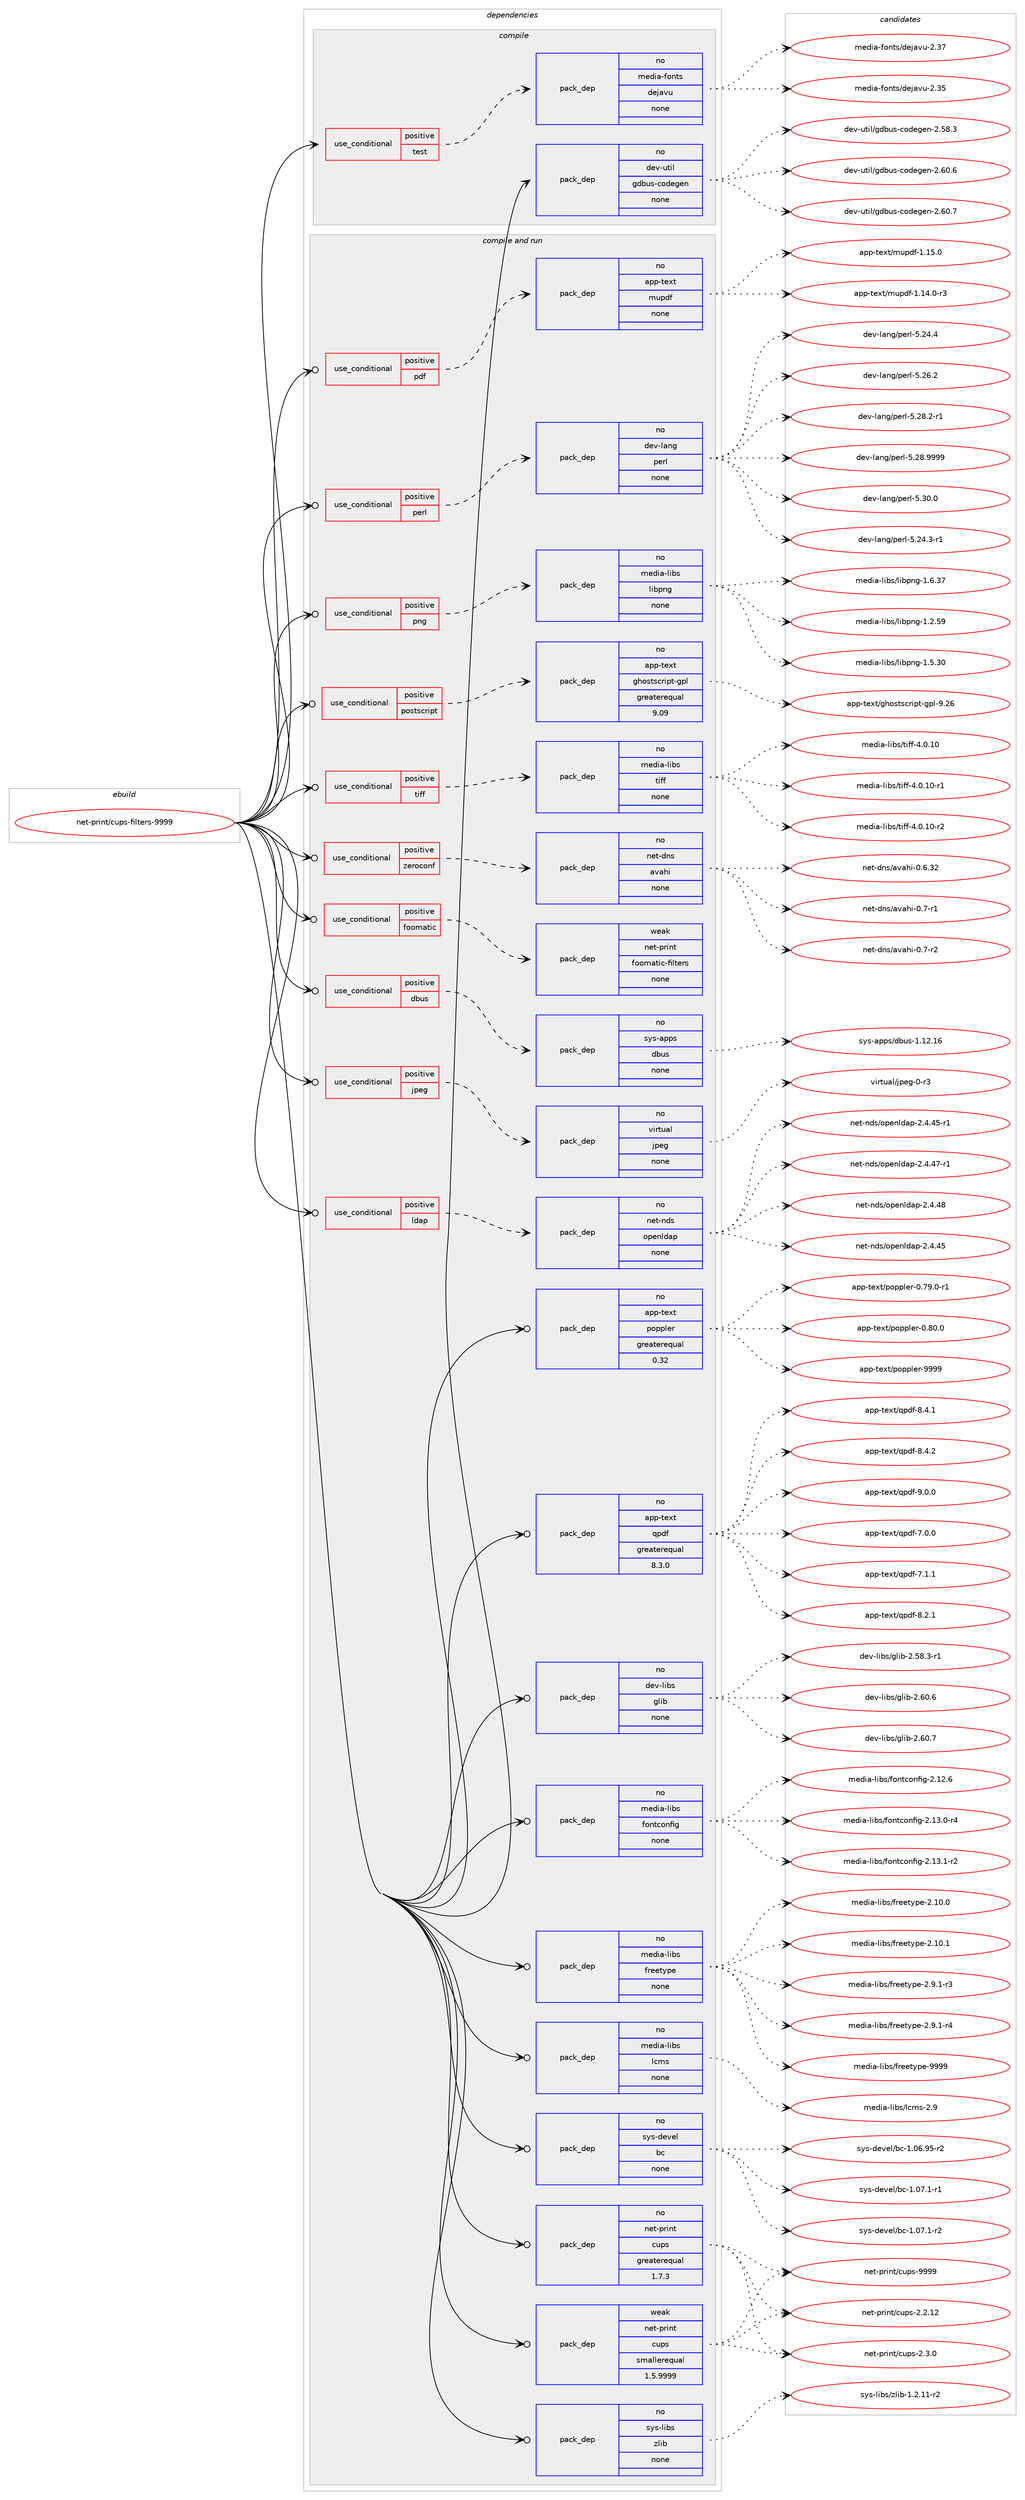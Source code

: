 digraph prolog {

# *************
# Graph options
# *************

newrank=true;
concentrate=true;
compound=true;
graph [rankdir=LR,fontname=Helvetica,fontsize=10,ranksep=1.5];#, ranksep=2.5, nodesep=0.2];
edge  [arrowhead=vee];
node  [fontname=Helvetica,fontsize=10];

# **********
# The ebuild
# **********

subgraph cluster_leftcol {
color=gray;
rank=same;
label=<<i>ebuild</i>>;
id [label="net-print/cups-filters-9999", color=red, width=4, href="../net-print/cups-filters-9999.svg"];
}

# ****************
# The dependencies
# ****************

subgraph cluster_midcol {
color=gray;
label=<<i>dependencies</i>>;
subgraph cluster_compile {
fillcolor="#eeeeee";
style=filled;
label=<<i>compile</i>>;
subgraph cond155 {
dependency714 [label=<<TABLE BORDER="0" CELLBORDER="1" CELLSPACING="0" CELLPADDING="4"><TR><TD ROWSPAN="3" CELLPADDING="10">use_conditional</TD></TR><TR><TD>positive</TD></TR><TR><TD>test</TD></TR></TABLE>>, shape=none, color=red];
subgraph pack553 {
dependency715 [label=<<TABLE BORDER="0" CELLBORDER="1" CELLSPACING="0" CELLPADDING="4" WIDTH="220"><TR><TD ROWSPAN="6" CELLPADDING="30">pack_dep</TD></TR><TR><TD WIDTH="110">no</TD></TR><TR><TD>media-fonts</TD></TR><TR><TD>dejavu</TD></TR><TR><TD>none</TD></TR><TR><TD></TD></TR></TABLE>>, shape=none, color=blue];
}
dependency714:e -> dependency715:w [weight=20,style="dashed",arrowhead="vee"];
}
id:e -> dependency714:w [weight=20,style="solid",arrowhead="vee"];
subgraph pack554 {
dependency716 [label=<<TABLE BORDER="0" CELLBORDER="1" CELLSPACING="0" CELLPADDING="4" WIDTH="220"><TR><TD ROWSPAN="6" CELLPADDING="30">pack_dep</TD></TR><TR><TD WIDTH="110">no</TD></TR><TR><TD>dev-util</TD></TR><TR><TD>gdbus-codegen</TD></TR><TR><TD>none</TD></TR><TR><TD></TD></TR></TABLE>>, shape=none, color=blue];
}
id:e -> dependency716:w [weight=20,style="solid",arrowhead="vee"];
}
subgraph cluster_compileandrun {
fillcolor="#eeeeee";
style=filled;
label=<<i>compile and run</i>>;
subgraph cond156 {
dependency717 [label=<<TABLE BORDER="0" CELLBORDER="1" CELLSPACING="0" CELLPADDING="4"><TR><TD ROWSPAN="3" CELLPADDING="10">use_conditional</TD></TR><TR><TD>positive</TD></TR><TR><TD>dbus</TD></TR></TABLE>>, shape=none, color=red];
subgraph pack555 {
dependency718 [label=<<TABLE BORDER="0" CELLBORDER="1" CELLSPACING="0" CELLPADDING="4" WIDTH="220"><TR><TD ROWSPAN="6" CELLPADDING="30">pack_dep</TD></TR><TR><TD WIDTH="110">no</TD></TR><TR><TD>sys-apps</TD></TR><TR><TD>dbus</TD></TR><TR><TD>none</TD></TR><TR><TD></TD></TR></TABLE>>, shape=none, color=blue];
}
dependency717:e -> dependency718:w [weight=20,style="dashed",arrowhead="vee"];
}
id:e -> dependency717:w [weight=20,style="solid",arrowhead="odotvee"];
subgraph cond157 {
dependency719 [label=<<TABLE BORDER="0" CELLBORDER="1" CELLSPACING="0" CELLPADDING="4"><TR><TD ROWSPAN="3" CELLPADDING="10">use_conditional</TD></TR><TR><TD>positive</TD></TR><TR><TD>foomatic</TD></TR></TABLE>>, shape=none, color=red];
subgraph pack556 {
dependency720 [label=<<TABLE BORDER="0" CELLBORDER="1" CELLSPACING="0" CELLPADDING="4" WIDTH="220"><TR><TD ROWSPAN="6" CELLPADDING="30">pack_dep</TD></TR><TR><TD WIDTH="110">weak</TD></TR><TR><TD>net-print</TD></TR><TR><TD>foomatic-filters</TD></TR><TR><TD>none</TD></TR><TR><TD></TD></TR></TABLE>>, shape=none, color=blue];
}
dependency719:e -> dependency720:w [weight=20,style="dashed",arrowhead="vee"];
}
id:e -> dependency719:w [weight=20,style="solid",arrowhead="odotvee"];
subgraph cond158 {
dependency721 [label=<<TABLE BORDER="0" CELLBORDER="1" CELLSPACING="0" CELLPADDING="4"><TR><TD ROWSPAN="3" CELLPADDING="10">use_conditional</TD></TR><TR><TD>positive</TD></TR><TR><TD>jpeg</TD></TR></TABLE>>, shape=none, color=red];
subgraph pack557 {
dependency722 [label=<<TABLE BORDER="0" CELLBORDER="1" CELLSPACING="0" CELLPADDING="4" WIDTH="220"><TR><TD ROWSPAN="6" CELLPADDING="30">pack_dep</TD></TR><TR><TD WIDTH="110">no</TD></TR><TR><TD>virtual</TD></TR><TR><TD>jpeg</TD></TR><TR><TD>none</TD></TR><TR><TD></TD></TR></TABLE>>, shape=none, color=blue];
}
dependency721:e -> dependency722:w [weight=20,style="dashed",arrowhead="vee"];
}
id:e -> dependency721:w [weight=20,style="solid",arrowhead="odotvee"];
subgraph cond159 {
dependency723 [label=<<TABLE BORDER="0" CELLBORDER="1" CELLSPACING="0" CELLPADDING="4"><TR><TD ROWSPAN="3" CELLPADDING="10">use_conditional</TD></TR><TR><TD>positive</TD></TR><TR><TD>ldap</TD></TR></TABLE>>, shape=none, color=red];
subgraph pack558 {
dependency724 [label=<<TABLE BORDER="0" CELLBORDER="1" CELLSPACING="0" CELLPADDING="4" WIDTH="220"><TR><TD ROWSPAN="6" CELLPADDING="30">pack_dep</TD></TR><TR><TD WIDTH="110">no</TD></TR><TR><TD>net-nds</TD></TR><TR><TD>openldap</TD></TR><TR><TD>none</TD></TR><TR><TD></TD></TR></TABLE>>, shape=none, color=blue];
}
dependency723:e -> dependency724:w [weight=20,style="dashed",arrowhead="vee"];
}
id:e -> dependency723:w [weight=20,style="solid",arrowhead="odotvee"];
subgraph cond160 {
dependency725 [label=<<TABLE BORDER="0" CELLBORDER="1" CELLSPACING="0" CELLPADDING="4"><TR><TD ROWSPAN="3" CELLPADDING="10">use_conditional</TD></TR><TR><TD>positive</TD></TR><TR><TD>pdf</TD></TR></TABLE>>, shape=none, color=red];
subgraph pack559 {
dependency726 [label=<<TABLE BORDER="0" CELLBORDER="1" CELLSPACING="0" CELLPADDING="4" WIDTH="220"><TR><TD ROWSPAN="6" CELLPADDING="30">pack_dep</TD></TR><TR><TD WIDTH="110">no</TD></TR><TR><TD>app-text</TD></TR><TR><TD>mupdf</TD></TR><TR><TD>none</TD></TR><TR><TD></TD></TR></TABLE>>, shape=none, color=blue];
}
dependency725:e -> dependency726:w [weight=20,style="dashed",arrowhead="vee"];
}
id:e -> dependency725:w [weight=20,style="solid",arrowhead="odotvee"];
subgraph cond161 {
dependency727 [label=<<TABLE BORDER="0" CELLBORDER="1" CELLSPACING="0" CELLPADDING="4"><TR><TD ROWSPAN="3" CELLPADDING="10">use_conditional</TD></TR><TR><TD>positive</TD></TR><TR><TD>perl</TD></TR></TABLE>>, shape=none, color=red];
subgraph pack560 {
dependency728 [label=<<TABLE BORDER="0" CELLBORDER="1" CELLSPACING="0" CELLPADDING="4" WIDTH="220"><TR><TD ROWSPAN="6" CELLPADDING="30">pack_dep</TD></TR><TR><TD WIDTH="110">no</TD></TR><TR><TD>dev-lang</TD></TR><TR><TD>perl</TD></TR><TR><TD>none</TD></TR><TR><TD></TD></TR></TABLE>>, shape=none, color=blue];
}
dependency727:e -> dependency728:w [weight=20,style="dashed",arrowhead="vee"];
}
id:e -> dependency727:w [weight=20,style="solid",arrowhead="odotvee"];
subgraph cond162 {
dependency729 [label=<<TABLE BORDER="0" CELLBORDER="1" CELLSPACING="0" CELLPADDING="4"><TR><TD ROWSPAN="3" CELLPADDING="10">use_conditional</TD></TR><TR><TD>positive</TD></TR><TR><TD>png</TD></TR></TABLE>>, shape=none, color=red];
subgraph pack561 {
dependency730 [label=<<TABLE BORDER="0" CELLBORDER="1" CELLSPACING="0" CELLPADDING="4" WIDTH="220"><TR><TD ROWSPAN="6" CELLPADDING="30">pack_dep</TD></TR><TR><TD WIDTH="110">no</TD></TR><TR><TD>media-libs</TD></TR><TR><TD>libpng</TD></TR><TR><TD>none</TD></TR><TR><TD></TD></TR></TABLE>>, shape=none, color=blue];
}
dependency729:e -> dependency730:w [weight=20,style="dashed",arrowhead="vee"];
}
id:e -> dependency729:w [weight=20,style="solid",arrowhead="odotvee"];
subgraph cond163 {
dependency731 [label=<<TABLE BORDER="0" CELLBORDER="1" CELLSPACING="0" CELLPADDING="4"><TR><TD ROWSPAN="3" CELLPADDING="10">use_conditional</TD></TR><TR><TD>positive</TD></TR><TR><TD>postscript</TD></TR></TABLE>>, shape=none, color=red];
subgraph pack562 {
dependency732 [label=<<TABLE BORDER="0" CELLBORDER="1" CELLSPACING="0" CELLPADDING="4" WIDTH="220"><TR><TD ROWSPAN="6" CELLPADDING="30">pack_dep</TD></TR><TR><TD WIDTH="110">no</TD></TR><TR><TD>app-text</TD></TR><TR><TD>ghostscript-gpl</TD></TR><TR><TD>greaterequal</TD></TR><TR><TD>9.09</TD></TR></TABLE>>, shape=none, color=blue];
}
dependency731:e -> dependency732:w [weight=20,style="dashed",arrowhead="vee"];
}
id:e -> dependency731:w [weight=20,style="solid",arrowhead="odotvee"];
subgraph cond164 {
dependency733 [label=<<TABLE BORDER="0" CELLBORDER="1" CELLSPACING="0" CELLPADDING="4"><TR><TD ROWSPAN="3" CELLPADDING="10">use_conditional</TD></TR><TR><TD>positive</TD></TR><TR><TD>tiff</TD></TR></TABLE>>, shape=none, color=red];
subgraph pack563 {
dependency734 [label=<<TABLE BORDER="0" CELLBORDER="1" CELLSPACING="0" CELLPADDING="4" WIDTH="220"><TR><TD ROWSPAN="6" CELLPADDING="30">pack_dep</TD></TR><TR><TD WIDTH="110">no</TD></TR><TR><TD>media-libs</TD></TR><TR><TD>tiff</TD></TR><TR><TD>none</TD></TR><TR><TD></TD></TR></TABLE>>, shape=none, color=blue];
}
dependency733:e -> dependency734:w [weight=20,style="dashed",arrowhead="vee"];
}
id:e -> dependency733:w [weight=20,style="solid",arrowhead="odotvee"];
subgraph cond165 {
dependency735 [label=<<TABLE BORDER="0" CELLBORDER="1" CELLSPACING="0" CELLPADDING="4"><TR><TD ROWSPAN="3" CELLPADDING="10">use_conditional</TD></TR><TR><TD>positive</TD></TR><TR><TD>zeroconf</TD></TR></TABLE>>, shape=none, color=red];
subgraph pack564 {
dependency736 [label=<<TABLE BORDER="0" CELLBORDER="1" CELLSPACING="0" CELLPADDING="4" WIDTH="220"><TR><TD ROWSPAN="6" CELLPADDING="30">pack_dep</TD></TR><TR><TD WIDTH="110">no</TD></TR><TR><TD>net-dns</TD></TR><TR><TD>avahi</TD></TR><TR><TD>none</TD></TR><TR><TD></TD></TR></TABLE>>, shape=none, color=blue];
}
dependency735:e -> dependency736:w [weight=20,style="dashed",arrowhead="vee"];
}
id:e -> dependency735:w [weight=20,style="solid",arrowhead="odotvee"];
subgraph pack565 {
dependency737 [label=<<TABLE BORDER="0" CELLBORDER="1" CELLSPACING="0" CELLPADDING="4" WIDTH="220"><TR><TD ROWSPAN="6" CELLPADDING="30">pack_dep</TD></TR><TR><TD WIDTH="110">no</TD></TR><TR><TD>app-text</TD></TR><TR><TD>poppler</TD></TR><TR><TD>greaterequal</TD></TR><TR><TD>0.32</TD></TR></TABLE>>, shape=none, color=blue];
}
id:e -> dependency737:w [weight=20,style="solid",arrowhead="odotvee"];
subgraph pack566 {
dependency738 [label=<<TABLE BORDER="0" CELLBORDER="1" CELLSPACING="0" CELLPADDING="4" WIDTH="220"><TR><TD ROWSPAN="6" CELLPADDING="30">pack_dep</TD></TR><TR><TD WIDTH="110">no</TD></TR><TR><TD>app-text</TD></TR><TR><TD>qpdf</TD></TR><TR><TD>greaterequal</TD></TR><TR><TD>8.3.0</TD></TR></TABLE>>, shape=none, color=blue];
}
id:e -> dependency738:w [weight=20,style="solid",arrowhead="odotvee"];
subgraph pack567 {
dependency739 [label=<<TABLE BORDER="0" CELLBORDER="1" CELLSPACING="0" CELLPADDING="4" WIDTH="220"><TR><TD ROWSPAN="6" CELLPADDING="30">pack_dep</TD></TR><TR><TD WIDTH="110">no</TD></TR><TR><TD>dev-libs</TD></TR><TR><TD>glib</TD></TR><TR><TD>none</TD></TR><TR><TD></TD></TR></TABLE>>, shape=none, color=blue];
}
id:e -> dependency739:w [weight=20,style="solid",arrowhead="odotvee"];
subgraph pack568 {
dependency740 [label=<<TABLE BORDER="0" CELLBORDER="1" CELLSPACING="0" CELLPADDING="4" WIDTH="220"><TR><TD ROWSPAN="6" CELLPADDING="30">pack_dep</TD></TR><TR><TD WIDTH="110">no</TD></TR><TR><TD>media-libs</TD></TR><TR><TD>fontconfig</TD></TR><TR><TD>none</TD></TR><TR><TD></TD></TR></TABLE>>, shape=none, color=blue];
}
id:e -> dependency740:w [weight=20,style="solid",arrowhead="odotvee"];
subgraph pack569 {
dependency741 [label=<<TABLE BORDER="0" CELLBORDER="1" CELLSPACING="0" CELLPADDING="4" WIDTH="220"><TR><TD ROWSPAN="6" CELLPADDING="30">pack_dep</TD></TR><TR><TD WIDTH="110">no</TD></TR><TR><TD>media-libs</TD></TR><TR><TD>freetype</TD></TR><TR><TD>none</TD></TR><TR><TD></TD></TR></TABLE>>, shape=none, color=blue];
}
id:e -> dependency741:w [weight=20,style="solid",arrowhead="odotvee"];
subgraph pack570 {
dependency742 [label=<<TABLE BORDER="0" CELLBORDER="1" CELLSPACING="0" CELLPADDING="4" WIDTH="220"><TR><TD ROWSPAN="6" CELLPADDING="30">pack_dep</TD></TR><TR><TD WIDTH="110">no</TD></TR><TR><TD>media-libs</TD></TR><TR><TD>lcms</TD></TR><TR><TD>none</TD></TR><TR><TD></TD></TR></TABLE>>, shape=none, color=blue];
}
id:e -> dependency742:w [weight=20,style="solid",arrowhead="odotvee"];
subgraph pack571 {
dependency743 [label=<<TABLE BORDER="0" CELLBORDER="1" CELLSPACING="0" CELLPADDING="4" WIDTH="220"><TR><TD ROWSPAN="6" CELLPADDING="30">pack_dep</TD></TR><TR><TD WIDTH="110">no</TD></TR><TR><TD>net-print</TD></TR><TR><TD>cups</TD></TR><TR><TD>greaterequal</TD></TR><TR><TD>1.7.3</TD></TR></TABLE>>, shape=none, color=blue];
}
id:e -> dependency743:w [weight=20,style="solid",arrowhead="odotvee"];
subgraph pack572 {
dependency744 [label=<<TABLE BORDER="0" CELLBORDER="1" CELLSPACING="0" CELLPADDING="4" WIDTH="220"><TR><TD ROWSPAN="6" CELLPADDING="30">pack_dep</TD></TR><TR><TD WIDTH="110">no</TD></TR><TR><TD>sys-devel</TD></TR><TR><TD>bc</TD></TR><TR><TD>none</TD></TR><TR><TD></TD></TR></TABLE>>, shape=none, color=blue];
}
id:e -> dependency744:w [weight=20,style="solid",arrowhead="odotvee"];
subgraph pack573 {
dependency745 [label=<<TABLE BORDER="0" CELLBORDER="1" CELLSPACING="0" CELLPADDING="4" WIDTH="220"><TR><TD ROWSPAN="6" CELLPADDING="30">pack_dep</TD></TR><TR><TD WIDTH="110">no</TD></TR><TR><TD>sys-libs</TD></TR><TR><TD>zlib</TD></TR><TR><TD>none</TD></TR><TR><TD></TD></TR></TABLE>>, shape=none, color=blue];
}
id:e -> dependency745:w [weight=20,style="solid",arrowhead="odotvee"];
subgraph pack574 {
dependency746 [label=<<TABLE BORDER="0" CELLBORDER="1" CELLSPACING="0" CELLPADDING="4" WIDTH="220"><TR><TD ROWSPAN="6" CELLPADDING="30">pack_dep</TD></TR><TR><TD WIDTH="110">weak</TD></TR><TR><TD>net-print</TD></TR><TR><TD>cups</TD></TR><TR><TD>smallerequal</TD></TR><TR><TD>1.5.9999</TD></TR></TABLE>>, shape=none, color=blue];
}
id:e -> dependency746:w [weight=20,style="solid",arrowhead="odotvee"];
}
subgraph cluster_run {
fillcolor="#eeeeee";
style=filled;
label=<<i>run</i>>;
}
}

# **************
# The candidates
# **************

subgraph cluster_choices {
rank=same;
color=gray;
label=<<i>candidates</i>>;

subgraph choice553 {
color=black;
nodesep=1;
choice109101100105974510211111011611547100101106971181174550465153 [label="media-fonts/dejavu-2.35", color=red, width=4,href="../media-fonts/dejavu-2.35.svg"];
choice109101100105974510211111011611547100101106971181174550465155 [label="media-fonts/dejavu-2.37", color=red, width=4,href="../media-fonts/dejavu-2.37.svg"];
dependency715:e -> choice109101100105974510211111011611547100101106971181174550465153:w [style=dotted,weight="100"];
dependency715:e -> choice109101100105974510211111011611547100101106971181174550465155:w [style=dotted,weight="100"];
}
subgraph choice554 {
color=black;
nodesep=1;
choice100101118451171161051084710310098117115459911110010110310111045504653564651 [label="dev-util/gdbus-codegen-2.58.3", color=red, width=4,href="../dev-util/gdbus-codegen-2.58.3.svg"];
choice100101118451171161051084710310098117115459911110010110310111045504654484654 [label="dev-util/gdbus-codegen-2.60.6", color=red, width=4,href="../dev-util/gdbus-codegen-2.60.6.svg"];
choice100101118451171161051084710310098117115459911110010110310111045504654484655 [label="dev-util/gdbus-codegen-2.60.7", color=red, width=4,href="../dev-util/gdbus-codegen-2.60.7.svg"];
dependency716:e -> choice100101118451171161051084710310098117115459911110010110310111045504653564651:w [style=dotted,weight="100"];
dependency716:e -> choice100101118451171161051084710310098117115459911110010110310111045504654484654:w [style=dotted,weight="100"];
dependency716:e -> choice100101118451171161051084710310098117115459911110010110310111045504654484655:w [style=dotted,weight="100"];
}
subgraph choice555 {
color=black;
nodesep=1;
choice115121115459711211211547100981171154549464950464954 [label="sys-apps/dbus-1.12.16", color=red, width=4,href="../sys-apps/dbus-1.12.16.svg"];
dependency718:e -> choice115121115459711211211547100981171154549464950464954:w [style=dotted,weight="100"];
}
subgraph choice556 {
color=black;
nodesep=1;
}
subgraph choice557 {
color=black;
nodesep=1;
choice118105114116117971084710611210110345484511451 [label="virtual/jpeg-0-r3", color=red, width=4,href="../virtual/jpeg-0-r3.svg"];
dependency722:e -> choice118105114116117971084710611210110345484511451:w [style=dotted,weight="100"];
}
subgraph choice558 {
color=black;
nodesep=1;
choice11010111645110100115471111121011101081009711245504652465253 [label="net-nds/openldap-2.4.45", color=red, width=4,href="../net-nds/openldap-2.4.45.svg"];
choice110101116451101001154711111210111010810097112455046524652534511449 [label="net-nds/openldap-2.4.45-r1", color=red, width=4,href="../net-nds/openldap-2.4.45-r1.svg"];
choice110101116451101001154711111210111010810097112455046524652554511449 [label="net-nds/openldap-2.4.47-r1", color=red, width=4,href="../net-nds/openldap-2.4.47-r1.svg"];
choice11010111645110100115471111121011101081009711245504652465256 [label="net-nds/openldap-2.4.48", color=red, width=4,href="../net-nds/openldap-2.4.48.svg"];
dependency724:e -> choice11010111645110100115471111121011101081009711245504652465253:w [style=dotted,weight="100"];
dependency724:e -> choice110101116451101001154711111210111010810097112455046524652534511449:w [style=dotted,weight="100"];
dependency724:e -> choice110101116451101001154711111210111010810097112455046524652554511449:w [style=dotted,weight="100"];
dependency724:e -> choice11010111645110100115471111121011101081009711245504652465256:w [style=dotted,weight="100"];
}
subgraph choice559 {
color=black;
nodesep=1;
choice971121124511610112011647109117112100102454946495246484511451 [label="app-text/mupdf-1.14.0-r3", color=red, width=4,href="../app-text/mupdf-1.14.0-r3.svg"];
choice97112112451161011201164710911711210010245494649534648 [label="app-text/mupdf-1.15.0", color=red, width=4,href="../app-text/mupdf-1.15.0.svg"];
dependency726:e -> choice971121124511610112011647109117112100102454946495246484511451:w [style=dotted,weight="100"];
dependency726:e -> choice97112112451161011201164710911711210010245494649534648:w [style=dotted,weight="100"];
}
subgraph choice560 {
color=black;
nodesep=1;
choice100101118451089711010347112101114108455346505246514511449 [label="dev-lang/perl-5.24.3-r1", color=red, width=4,href="../dev-lang/perl-5.24.3-r1.svg"];
choice10010111845108971101034711210111410845534650524652 [label="dev-lang/perl-5.24.4", color=red, width=4,href="../dev-lang/perl-5.24.4.svg"];
choice10010111845108971101034711210111410845534650544650 [label="dev-lang/perl-5.26.2", color=red, width=4,href="../dev-lang/perl-5.26.2.svg"];
choice100101118451089711010347112101114108455346505646504511449 [label="dev-lang/perl-5.28.2-r1", color=red, width=4,href="../dev-lang/perl-5.28.2-r1.svg"];
choice10010111845108971101034711210111410845534650564657575757 [label="dev-lang/perl-5.28.9999", color=red, width=4,href="../dev-lang/perl-5.28.9999.svg"];
choice10010111845108971101034711210111410845534651484648 [label="dev-lang/perl-5.30.0", color=red, width=4,href="../dev-lang/perl-5.30.0.svg"];
dependency728:e -> choice100101118451089711010347112101114108455346505246514511449:w [style=dotted,weight="100"];
dependency728:e -> choice10010111845108971101034711210111410845534650524652:w [style=dotted,weight="100"];
dependency728:e -> choice10010111845108971101034711210111410845534650544650:w [style=dotted,weight="100"];
dependency728:e -> choice100101118451089711010347112101114108455346505646504511449:w [style=dotted,weight="100"];
dependency728:e -> choice10010111845108971101034711210111410845534650564657575757:w [style=dotted,weight="100"];
dependency728:e -> choice10010111845108971101034711210111410845534651484648:w [style=dotted,weight="100"];
}
subgraph choice561 {
color=black;
nodesep=1;
choice109101100105974510810598115471081059811211010345494650465357 [label="media-libs/libpng-1.2.59", color=red, width=4,href="../media-libs/libpng-1.2.59.svg"];
choice109101100105974510810598115471081059811211010345494653465148 [label="media-libs/libpng-1.5.30", color=red, width=4,href="../media-libs/libpng-1.5.30.svg"];
choice109101100105974510810598115471081059811211010345494654465155 [label="media-libs/libpng-1.6.37", color=red, width=4,href="../media-libs/libpng-1.6.37.svg"];
dependency730:e -> choice109101100105974510810598115471081059811211010345494650465357:w [style=dotted,weight="100"];
dependency730:e -> choice109101100105974510810598115471081059811211010345494653465148:w [style=dotted,weight="100"];
dependency730:e -> choice109101100105974510810598115471081059811211010345494654465155:w [style=dotted,weight="100"];
}
subgraph choice562 {
color=black;
nodesep=1;
choice97112112451161011201164710310411111511611599114105112116451031121084557465054 [label="app-text/ghostscript-gpl-9.26", color=red, width=4,href="../app-text/ghostscript-gpl-9.26.svg"];
dependency732:e -> choice97112112451161011201164710310411111511611599114105112116451031121084557465054:w [style=dotted,weight="100"];
}
subgraph choice563 {
color=black;
nodesep=1;
choice1091011001059745108105981154711610510210245524648464948 [label="media-libs/tiff-4.0.10", color=red, width=4,href="../media-libs/tiff-4.0.10.svg"];
choice10910110010597451081059811547116105102102455246484649484511449 [label="media-libs/tiff-4.0.10-r1", color=red, width=4,href="../media-libs/tiff-4.0.10-r1.svg"];
choice10910110010597451081059811547116105102102455246484649484511450 [label="media-libs/tiff-4.0.10-r2", color=red, width=4,href="../media-libs/tiff-4.0.10-r2.svg"];
dependency734:e -> choice1091011001059745108105981154711610510210245524648464948:w [style=dotted,weight="100"];
dependency734:e -> choice10910110010597451081059811547116105102102455246484649484511449:w [style=dotted,weight="100"];
dependency734:e -> choice10910110010597451081059811547116105102102455246484649484511450:w [style=dotted,weight="100"];
}
subgraph choice564 {
color=black;
nodesep=1;
choice1101011164510011011547971189710410545484654465150 [label="net-dns/avahi-0.6.32", color=red, width=4,href="../net-dns/avahi-0.6.32.svg"];
choice11010111645100110115479711897104105454846554511449 [label="net-dns/avahi-0.7-r1", color=red, width=4,href="../net-dns/avahi-0.7-r1.svg"];
choice11010111645100110115479711897104105454846554511450 [label="net-dns/avahi-0.7-r2", color=red, width=4,href="../net-dns/avahi-0.7-r2.svg"];
dependency736:e -> choice1101011164510011011547971189710410545484654465150:w [style=dotted,weight="100"];
dependency736:e -> choice11010111645100110115479711897104105454846554511449:w [style=dotted,weight="100"];
dependency736:e -> choice11010111645100110115479711897104105454846554511450:w [style=dotted,weight="100"];
}
subgraph choice565 {
color=black;
nodesep=1;
choice971121124511610112011647112111112112108101114454846555746484511449 [label="app-text/poppler-0.79.0-r1", color=red, width=4,href="../app-text/poppler-0.79.0-r1.svg"];
choice97112112451161011201164711211111211210810111445484656484648 [label="app-text/poppler-0.80.0", color=red, width=4,href="../app-text/poppler-0.80.0.svg"];
choice9711211245116101120116471121111121121081011144557575757 [label="app-text/poppler-9999", color=red, width=4,href="../app-text/poppler-9999.svg"];
dependency737:e -> choice971121124511610112011647112111112112108101114454846555746484511449:w [style=dotted,weight="100"];
dependency737:e -> choice97112112451161011201164711211111211210810111445484656484648:w [style=dotted,weight="100"];
dependency737:e -> choice9711211245116101120116471121111121121081011144557575757:w [style=dotted,weight="100"];
}
subgraph choice566 {
color=black;
nodesep=1;
choice971121124511610112011647113112100102455546484648 [label="app-text/qpdf-7.0.0", color=red, width=4,href="../app-text/qpdf-7.0.0.svg"];
choice971121124511610112011647113112100102455546494649 [label="app-text/qpdf-7.1.1", color=red, width=4,href="../app-text/qpdf-7.1.1.svg"];
choice971121124511610112011647113112100102455646504649 [label="app-text/qpdf-8.2.1", color=red, width=4,href="../app-text/qpdf-8.2.1.svg"];
choice971121124511610112011647113112100102455646524649 [label="app-text/qpdf-8.4.1", color=red, width=4,href="../app-text/qpdf-8.4.1.svg"];
choice971121124511610112011647113112100102455646524650 [label="app-text/qpdf-8.4.2", color=red, width=4,href="../app-text/qpdf-8.4.2.svg"];
choice971121124511610112011647113112100102455746484648 [label="app-text/qpdf-9.0.0", color=red, width=4,href="../app-text/qpdf-9.0.0.svg"];
dependency738:e -> choice971121124511610112011647113112100102455546484648:w [style=dotted,weight="100"];
dependency738:e -> choice971121124511610112011647113112100102455546494649:w [style=dotted,weight="100"];
dependency738:e -> choice971121124511610112011647113112100102455646504649:w [style=dotted,weight="100"];
dependency738:e -> choice971121124511610112011647113112100102455646524649:w [style=dotted,weight="100"];
dependency738:e -> choice971121124511610112011647113112100102455646524650:w [style=dotted,weight="100"];
dependency738:e -> choice971121124511610112011647113112100102455746484648:w [style=dotted,weight="100"];
}
subgraph choice567 {
color=black;
nodesep=1;
choice10010111845108105981154710310810598455046535646514511449 [label="dev-libs/glib-2.58.3-r1", color=red, width=4,href="../dev-libs/glib-2.58.3-r1.svg"];
choice1001011184510810598115471031081059845504654484654 [label="dev-libs/glib-2.60.6", color=red, width=4,href="../dev-libs/glib-2.60.6.svg"];
choice1001011184510810598115471031081059845504654484655 [label="dev-libs/glib-2.60.7", color=red, width=4,href="../dev-libs/glib-2.60.7.svg"];
dependency739:e -> choice10010111845108105981154710310810598455046535646514511449:w [style=dotted,weight="100"];
dependency739:e -> choice1001011184510810598115471031081059845504654484654:w [style=dotted,weight="100"];
dependency739:e -> choice1001011184510810598115471031081059845504654484655:w [style=dotted,weight="100"];
}
subgraph choice568 {
color=black;
nodesep=1;
choice109101100105974510810598115471021111101169911111010210510345504649504654 [label="media-libs/fontconfig-2.12.6", color=red, width=4,href="../media-libs/fontconfig-2.12.6.svg"];
choice1091011001059745108105981154710211111011699111110102105103455046495146484511452 [label="media-libs/fontconfig-2.13.0-r4", color=red, width=4,href="../media-libs/fontconfig-2.13.0-r4.svg"];
choice1091011001059745108105981154710211111011699111110102105103455046495146494511450 [label="media-libs/fontconfig-2.13.1-r2", color=red, width=4,href="../media-libs/fontconfig-2.13.1-r2.svg"];
dependency740:e -> choice109101100105974510810598115471021111101169911111010210510345504649504654:w [style=dotted,weight="100"];
dependency740:e -> choice1091011001059745108105981154710211111011699111110102105103455046495146484511452:w [style=dotted,weight="100"];
dependency740:e -> choice1091011001059745108105981154710211111011699111110102105103455046495146494511450:w [style=dotted,weight="100"];
}
subgraph choice569 {
color=black;
nodesep=1;
choice1091011001059745108105981154710211410110111612111210145504649484648 [label="media-libs/freetype-2.10.0", color=red, width=4,href="../media-libs/freetype-2.10.0.svg"];
choice1091011001059745108105981154710211410110111612111210145504649484649 [label="media-libs/freetype-2.10.1", color=red, width=4,href="../media-libs/freetype-2.10.1.svg"];
choice109101100105974510810598115471021141011011161211121014550465746494511451 [label="media-libs/freetype-2.9.1-r3", color=red, width=4,href="../media-libs/freetype-2.9.1-r3.svg"];
choice109101100105974510810598115471021141011011161211121014550465746494511452 [label="media-libs/freetype-2.9.1-r4", color=red, width=4,href="../media-libs/freetype-2.9.1-r4.svg"];
choice109101100105974510810598115471021141011011161211121014557575757 [label="media-libs/freetype-9999", color=red, width=4,href="../media-libs/freetype-9999.svg"];
dependency741:e -> choice1091011001059745108105981154710211410110111612111210145504649484648:w [style=dotted,weight="100"];
dependency741:e -> choice1091011001059745108105981154710211410110111612111210145504649484649:w [style=dotted,weight="100"];
dependency741:e -> choice109101100105974510810598115471021141011011161211121014550465746494511451:w [style=dotted,weight="100"];
dependency741:e -> choice109101100105974510810598115471021141011011161211121014550465746494511452:w [style=dotted,weight="100"];
dependency741:e -> choice109101100105974510810598115471021141011011161211121014557575757:w [style=dotted,weight="100"];
}
subgraph choice570 {
color=black;
nodesep=1;
choice109101100105974510810598115471089910911545504657 [label="media-libs/lcms-2.9", color=red, width=4,href="../media-libs/lcms-2.9.svg"];
dependency742:e -> choice109101100105974510810598115471089910911545504657:w [style=dotted,weight="100"];
}
subgraph choice571 {
color=black;
nodesep=1;
choice11010111645112114105110116479911711211545504650464950 [label="net-print/cups-2.2.12", color=red, width=4,href="../net-print/cups-2.2.12.svg"];
choice110101116451121141051101164799117112115455046514648 [label="net-print/cups-2.3.0", color=red, width=4,href="../net-print/cups-2.3.0.svg"];
choice1101011164511211410511011647991171121154557575757 [label="net-print/cups-9999", color=red, width=4,href="../net-print/cups-9999.svg"];
dependency743:e -> choice11010111645112114105110116479911711211545504650464950:w [style=dotted,weight="100"];
dependency743:e -> choice110101116451121141051101164799117112115455046514648:w [style=dotted,weight="100"];
dependency743:e -> choice1101011164511211410511011647991171121154557575757:w [style=dotted,weight="100"];
}
subgraph choice572 {
color=black;
nodesep=1;
choice1151211154510010111810110847989945494648544657534511450 [label="sys-devel/bc-1.06.95-r2", color=red, width=4,href="../sys-devel/bc-1.06.95-r2.svg"];
choice11512111545100101118101108479899454946485546494511449 [label="sys-devel/bc-1.07.1-r1", color=red, width=4,href="../sys-devel/bc-1.07.1-r1.svg"];
choice11512111545100101118101108479899454946485546494511450 [label="sys-devel/bc-1.07.1-r2", color=red, width=4,href="../sys-devel/bc-1.07.1-r2.svg"];
dependency744:e -> choice1151211154510010111810110847989945494648544657534511450:w [style=dotted,weight="100"];
dependency744:e -> choice11512111545100101118101108479899454946485546494511449:w [style=dotted,weight="100"];
dependency744:e -> choice11512111545100101118101108479899454946485546494511450:w [style=dotted,weight="100"];
}
subgraph choice573 {
color=black;
nodesep=1;
choice11512111545108105981154712210810598454946504649494511450 [label="sys-libs/zlib-1.2.11-r2", color=red, width=4,href="../sys-libs/zlib-1.2.11-r2.svg"];
dependency745:e -> choice11512111545108105981154712210810598454946504649494511450:w [style=dotted,weight="100"];
}
subgraph choice574 {
color=black;
nodesep=1;
choice11010111645112114105110116479911711211545504650464950 [label="net-print/cups-2.2.12", color=red, width=4,href="../net-print/cups-2.2.12.svg"];
choice110101116451121141051101164799117112115455046514648 [label="net-print/cups-2.3.0", color=red, width=4,href="../net-print/cups-2.3.0.svg"];
choice1101011164511211410511011647991171121154557575757 [label="net-print/cups-9999", color=red, width=4,href="../net-print/cups-9999.svg"];
dependency746:e -> choice11010111645112114105110116479911711211545504650464950:w [style=dotted,weight="100"];
dependency746:e -> choice110101116451121141051101164799117112115455046514648:w [style=dotted,weight="100"];
dependency746:e -> choice1101011164511211410511011647991171121154557575757:w [style=dotted,weight="100"];
}
}

}
